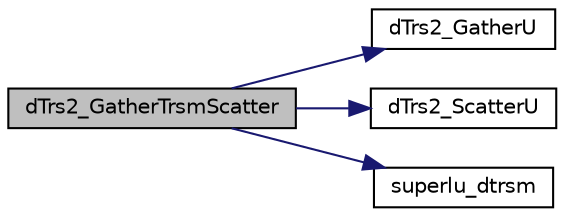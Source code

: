 digraph "dTrs2_GatherTrsmScatter"
{
 // LATEX_PDF_SIZE
  edge [fontname="Helvetica",fontsize="10",labelfontname="Helvetica",labelfontsize="10"];
  node [fontname="Helvetica",fontsize="10",shape=record];
  rankdir="LR";
  Node1 [label="dTrs2_GatherTrsmScatter",height=0.2,width=0.4,color="black", fillcolor="grey75", style="filled", fontcolor="black",tooltip=" "];
  Node1 -> Node2 [color="midnightblue",fontsize="10",style="solid",fontname="Helvetica"];
  Node2 [label="dTrs2_GatherU",height=0.2,width=0.4,color="black", fillcolor="white", style="filled",URL="$pdgstrf2_8c.html#a9ce95a77994e999a4bc9041199820523",tooltip=" "];
  Node1 -> Node3 [color="midnightblue",fontsize="10",style="solid",fontname="Helvetica"];
  Node3 [label="dTrs2_ScatterU",height=0.2,width=0.4,color="black", fillcolor="white", style="filled",URL="$pdgstrf2_8c.html#a7363f5ef0521cc660fde6c0c785556b9",tooltip=" "];
  Node1 -> Node4 [color="midnightblue",fontsize="10",style="solid",fontname="Helvetica"];
  Node4 [label="superlu_dtrsm",height=0.2,width=0.4,color="black", fillcolor="white", style="filled",URL="$superlu__ddefs_8h.html#aaaf4223beeafb672bfa3cfdc571bf86b",tooltip=" "];
}
